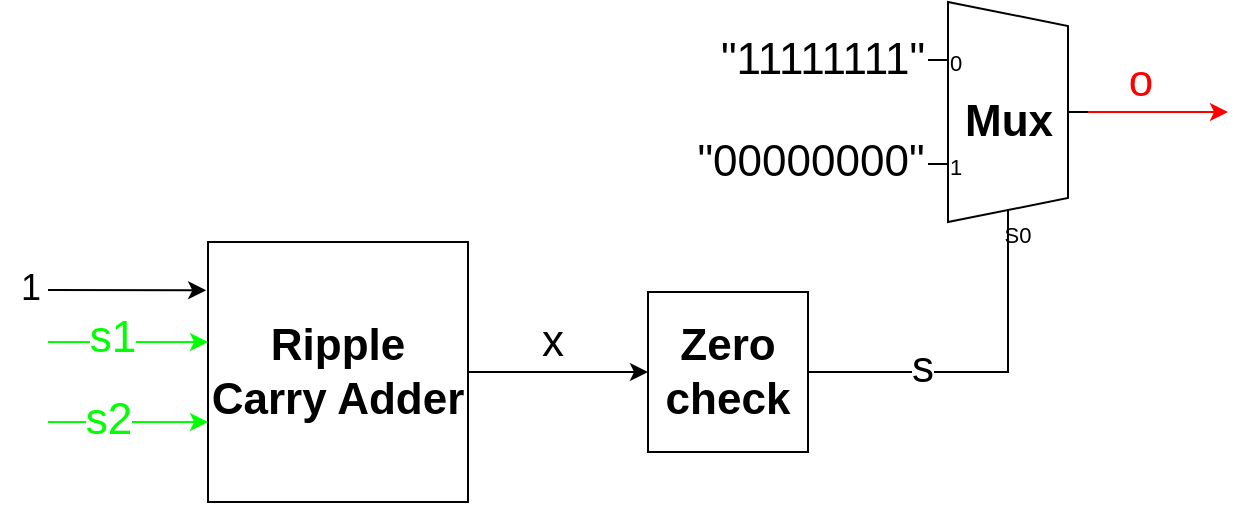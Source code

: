 <mxfile version="15.7.3" type="device"><diagram id="uYi6LP2xp-JWBqjUQUOS" name="Pagina-1"><mxGraphModel dx="868" dy="545" grid="1" gridSize="10" guides="1" tooltips="1" connect="1" arrows="1" fold="1" page="1" pageScale="1" pageWidth="827" pageHeight="1169" math="0" shadow="0"><root><mxCell id="0"/><mxCell id="1" parent="0"/><mxCell id="qyrxSNo_9UOJzVe56BpI-1" value="&lt;b&gt;&lt;font style=&quot;font-size: 22px&quot;&gt;Ripple Carry Adder&lt;/font&gt;&lt;/b&gt;" style="whiteSpace=wrap;html=1;aspect=fixed;" parent="1" vertex="1"><mxGeometry x="211" y="170" width="130" height="130" as="geometry"/></mxCell><mxCell id="qyrxSNo_9UOJzVe56BpI-2" value="&lt;b&gt;Zero check&lt;/b&gt;" style="whiteSpace=wrap;html=1;aspect=fixed;fontSize=22;" parent="1" vertex="1"><mxGeometry x="431" y="195" width="80" height="80" as="geometry"/></mxCell><mxCell id="qyrxSNo_9UOJzVe56BpI-3" value="&lt;b&gt;Mux&lt;/b&gt;" style="shadow=0;dashed=0;align=center;html=1;strokeWidth=1;shape=mxgraph.electrical.abstract.mux2;fontSize=22;" parent="1" vertex="1"><mxGeometry x="571" y="50" width="80" height="120" as="geometry"/></mxCell><mxCell id="qyrxSNo_9UOJzVe56BpI-4" value="" style="endArrow=classic;html=1;rounded=0;fontSize=22;strokeColor=#00FF00;" parent="1" edge="1"><mxGeometry width="50" height="50" relative="1" as="geometry"><mxPoint x="131" y="220" as="sourcePoint"/><mxPoint x="211" y="220" as="targetPoint"/></mxGeometry></mxCell><mxCell id="qyrxSNo_9UOJzVe56BpI-5" value="&lt;font color=&quot;#00ff00&quot;&gt;s1&lt;/font&gt;" style="edgeLabel;html=1;align=center;verticalAlign=middle;resizable=0;points=[];fontSize=22;" parent="qyrxSNo_9UOJzVe56BpI-4" vertex="1" connectable="0"><mxGeometry x="-0.4" y="2" relative="1" as="geometry"><mxPoint x="8" as="offset"/></mxGeometry></mxCell><mxCell id="qyrxSNo_9UOJzVe56BpI-6" value="" style="endArrow=classic;html=1;rounded=0;fontSize=22;fontColor=#00FF00;strokeColor=#00FF00;" parent="1" edge="1"><mxGeometry width="50" height="50" relative="1" as="geometry"><mxPoint x="131" y="260" as="sourcePoint"/><mxPoint x="211" y="260" as="targetPoint"/></mxGeometry></mxCell><mxCell id="qyrxSNo_9UOJzVe56BpI-7" value="s2" style="edgeLabel;html=1;align=center;verticalAlign=middle;resizable=0;points=[];fontSize=22;fontColor=#00FF00;" parent="qyrxSNo_9UOJzVe56BpI-6" vertex="1" connectable="0"><mxGeometry x="-0.321" y="1" relative="1" as="geometry"><mxPoint x="3" as="offset"/></mxGeometry></mxCell><mxCell id="qyrxSNo_9UOJzVe56BpI-8" value="" style="endArrow=classic;html=1;rounded=0;fontSize=22;fontColor=#00FF00;strokeColor=#000000;entryX=-0.007;entryY=0.186;entryDx=0;entryDy=0;entryPerimeter=0;" parent="1" target="qyrxSNo_9UOJzVe56BpI-1" edge="1"><mxGeometry width="50" height="50" relative="1" as="geometry"><mxPoint x="131" y="194" as="sourcePoint"/><mxPoint x="271" y="220" as="targetPoint"/></mxGeometry></mxCell><mxCell id="qyrxSNo_9UOJzVe56BpI-9" value="&lt;font color=&quot;#000000&quot; style=&quot;font-size: 18px&quot;&gt;1&lt;/font&gt;" style="text;html=1;align=center;verticalAlign=middle;resizable=0;points=[];autosize=1;strokeColor=none;fillColor=none;fontSize=22;fontColor=#00FF00;" parent="1" vertex="1"><mxGeometry x="107" y="177" width="30" height="30" as="geometry"/></mxCell><mxCell id="qyrxSNo_9UOJzVe56BpI-10" value="" style="endArrow=classic;html=1;rounded=0;fontSize=18;fontColor=#000000;strokeColor=#000000;exitX=1;exitY=0.5;exitDx=0;exitDy=0;entryX=0;entryY=0.5;entryDx=0;entryDy=0;" parent="1" source="qyrxSNo_9UOJzVe56BpI-1" target="qyrxSNo_9UOJzVe56BpI-2" edge="1"><mxGeometry width="50" height="50" relative="1" as="geometry"><mxPoint x="271" y="220" as="sourcePoint"/><mxPoint x="321" y="170" as="targetPoint"/><Array as="points"/></mxGeometry></mxCell><mxCell id="qyrxSNo_9UOJzVe56BpI-11" value="&lt;font style=&quot;font-size: 22px&quot;&gt;x&lt;/font&gt;" style="edgeLabel;html=1;align=center;verticalAlign=middle;resizable=0;points=[];fontSize=18;fontColor=#000000;" parent="qyrxSNo_9UOJzVe56BpI-10" vertex="1" connectable="0"><mxGeometry x="-0.276" y="-1" relative="1" as="geometry"><mxPoint x="9" y="-16" as="offset"/></mxGeometry></mxCell><mxCell id="qyrxSNo_9UOJzVe56BpI-12" value="" style="endArrow=none;html=1;rounded=0;fontSize=18;fontColor=#000000;strokeColor=#000000;exitX=1;exitY=0.5;exitDx=0;exitDy=0;entryX=0.375;entryY=1;entryDx=10;entryDy=0;entryPerimeter=0;" parent="1" source="qyrxSNo_9UOJzVe56BpI-2" target="qyrxSNo_9UOJzVe56BpI-3" edge="1"><mxGeometry width="50" height="50" relative="1" as="geometry"><mxPoint x="501" y="220" as="sourcePoint"/><mxPoint x="551" y="170" as="targetPoint"/><Array as="points"><mxPoint x="611" y="235"/></Array></mxGeometry></mxCell><mxCell id="qyrxSNo_9UOJzVe56BpI-13" value="&lt;font style=&quot;font-size: 22px&quot;&gt;s&lt;/font&gt;" style="edgeLabel;html=1;align=center;verticalAlign=middle;resizable=0;points=[];fontSize=18;fontColor=#000000;" parent="qyrxSNo_9UOJzVe56BpI-12" vertex="1" connectable="0"><mxGeometry x="-0.311" y="1" relative="1" as="geometry"><mxPoint y="-1" as="offset"/></mxGeometry></mxCell><mxCell id="qyrxSNo_9UOJzVe56BpI-14" value="&lt;font style=&quot;font-size: 22px&quot;&gt;&quot;11111111&quot;&lt;/font&gt;" style="text;html=1;align=center;verticalAlign=middle;resizable=0;points=[];autosize=1;strokeColor=none;fillColor=none;fontSize=18;fontColor=#000000;" parent="1" vertex="1"><mxGeometry x="458" y="64" width="120" height="30" as="geometry"/></mxCell><mxCell id="qyrxSNo_9UOJzVe56BpI-15" value="&lt;font style=&quot;font-size: 22px&quot;&gt;&quot;00000000&quot;&lt;/font&gt;" style="text;html=1;align=center;verticalAlign=middle;resizable=0;points=[];autosize=1;strokeColor=none;fillColor=none;fontSize=18;fontColor=#000000;" parent="1" vertex="1"><mxGeometry x="447" y="115" width="130" height="30" as="geometry"/></mxCell><mxCell id="qyrxSNo_9UOJzVe56BpI-16" value="" style="endArrow=classic;html=1;rounded=0;fontSize=18;fontColor=#000000;strokeColor=#FF0000;exitX=1;exitY=0.5;exitDx=0;exitDy=-5;exitPerimeter=0;" parent="1" source="qyrxSNo_9UOJzVe56BpI-3" edge="1"><mxGeometry width="50" height="50" relative="1" as="geometry"><mxPoint x="501" y="160" as="sourcePoint"/><mxPoint x="721" y="105" as="targetPoint"/></mxGeometry></mxCell><mxCell id="qyrxSNo_9UOJzVe56BpI-17" value="&lt;font style=&quot;font-size: 22px&quot;&gt;o&lt;/font&gt;" style="edgeLabel;html=1;align=center;verticalAlign=middle;resizable=0;points=[];fontSize=18;fontColor=#FF0000;" parent="qyrxSNo_9UOJzVe56BpI-16" vertex="1" connectable="0"><mxGeometry x="-0.257" y="-1" relative="1" as="geometry"><mxPoint y="-16" as="offset"/></mxGeometry></mxCell></root></mxGraphModel></diagram></mxfile>